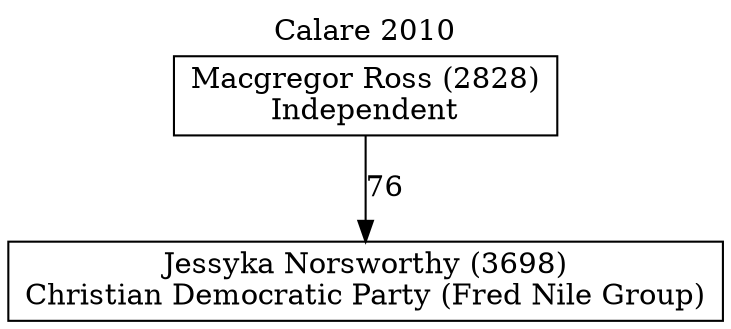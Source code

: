 // House preference flow
digraph "Jessyka Norsworthy (3698)_Calare_2010" {
	graph [label="Calare 2010" labelloc=t mclimit=10]
	node [shape=box]
	"Jessyka Norsworthy (3698)" [label="Jessyka Norsworthy (3698)
Christian Democratic Party (Fred Nile Group)"]
	"Macgregor Ross (2828)" [label="Macgregor Ross (2828)
Independent"]
	"Macgregor Ross (2828)" -> "Jessyka Norsworthy (3698)" [label=76]
}
